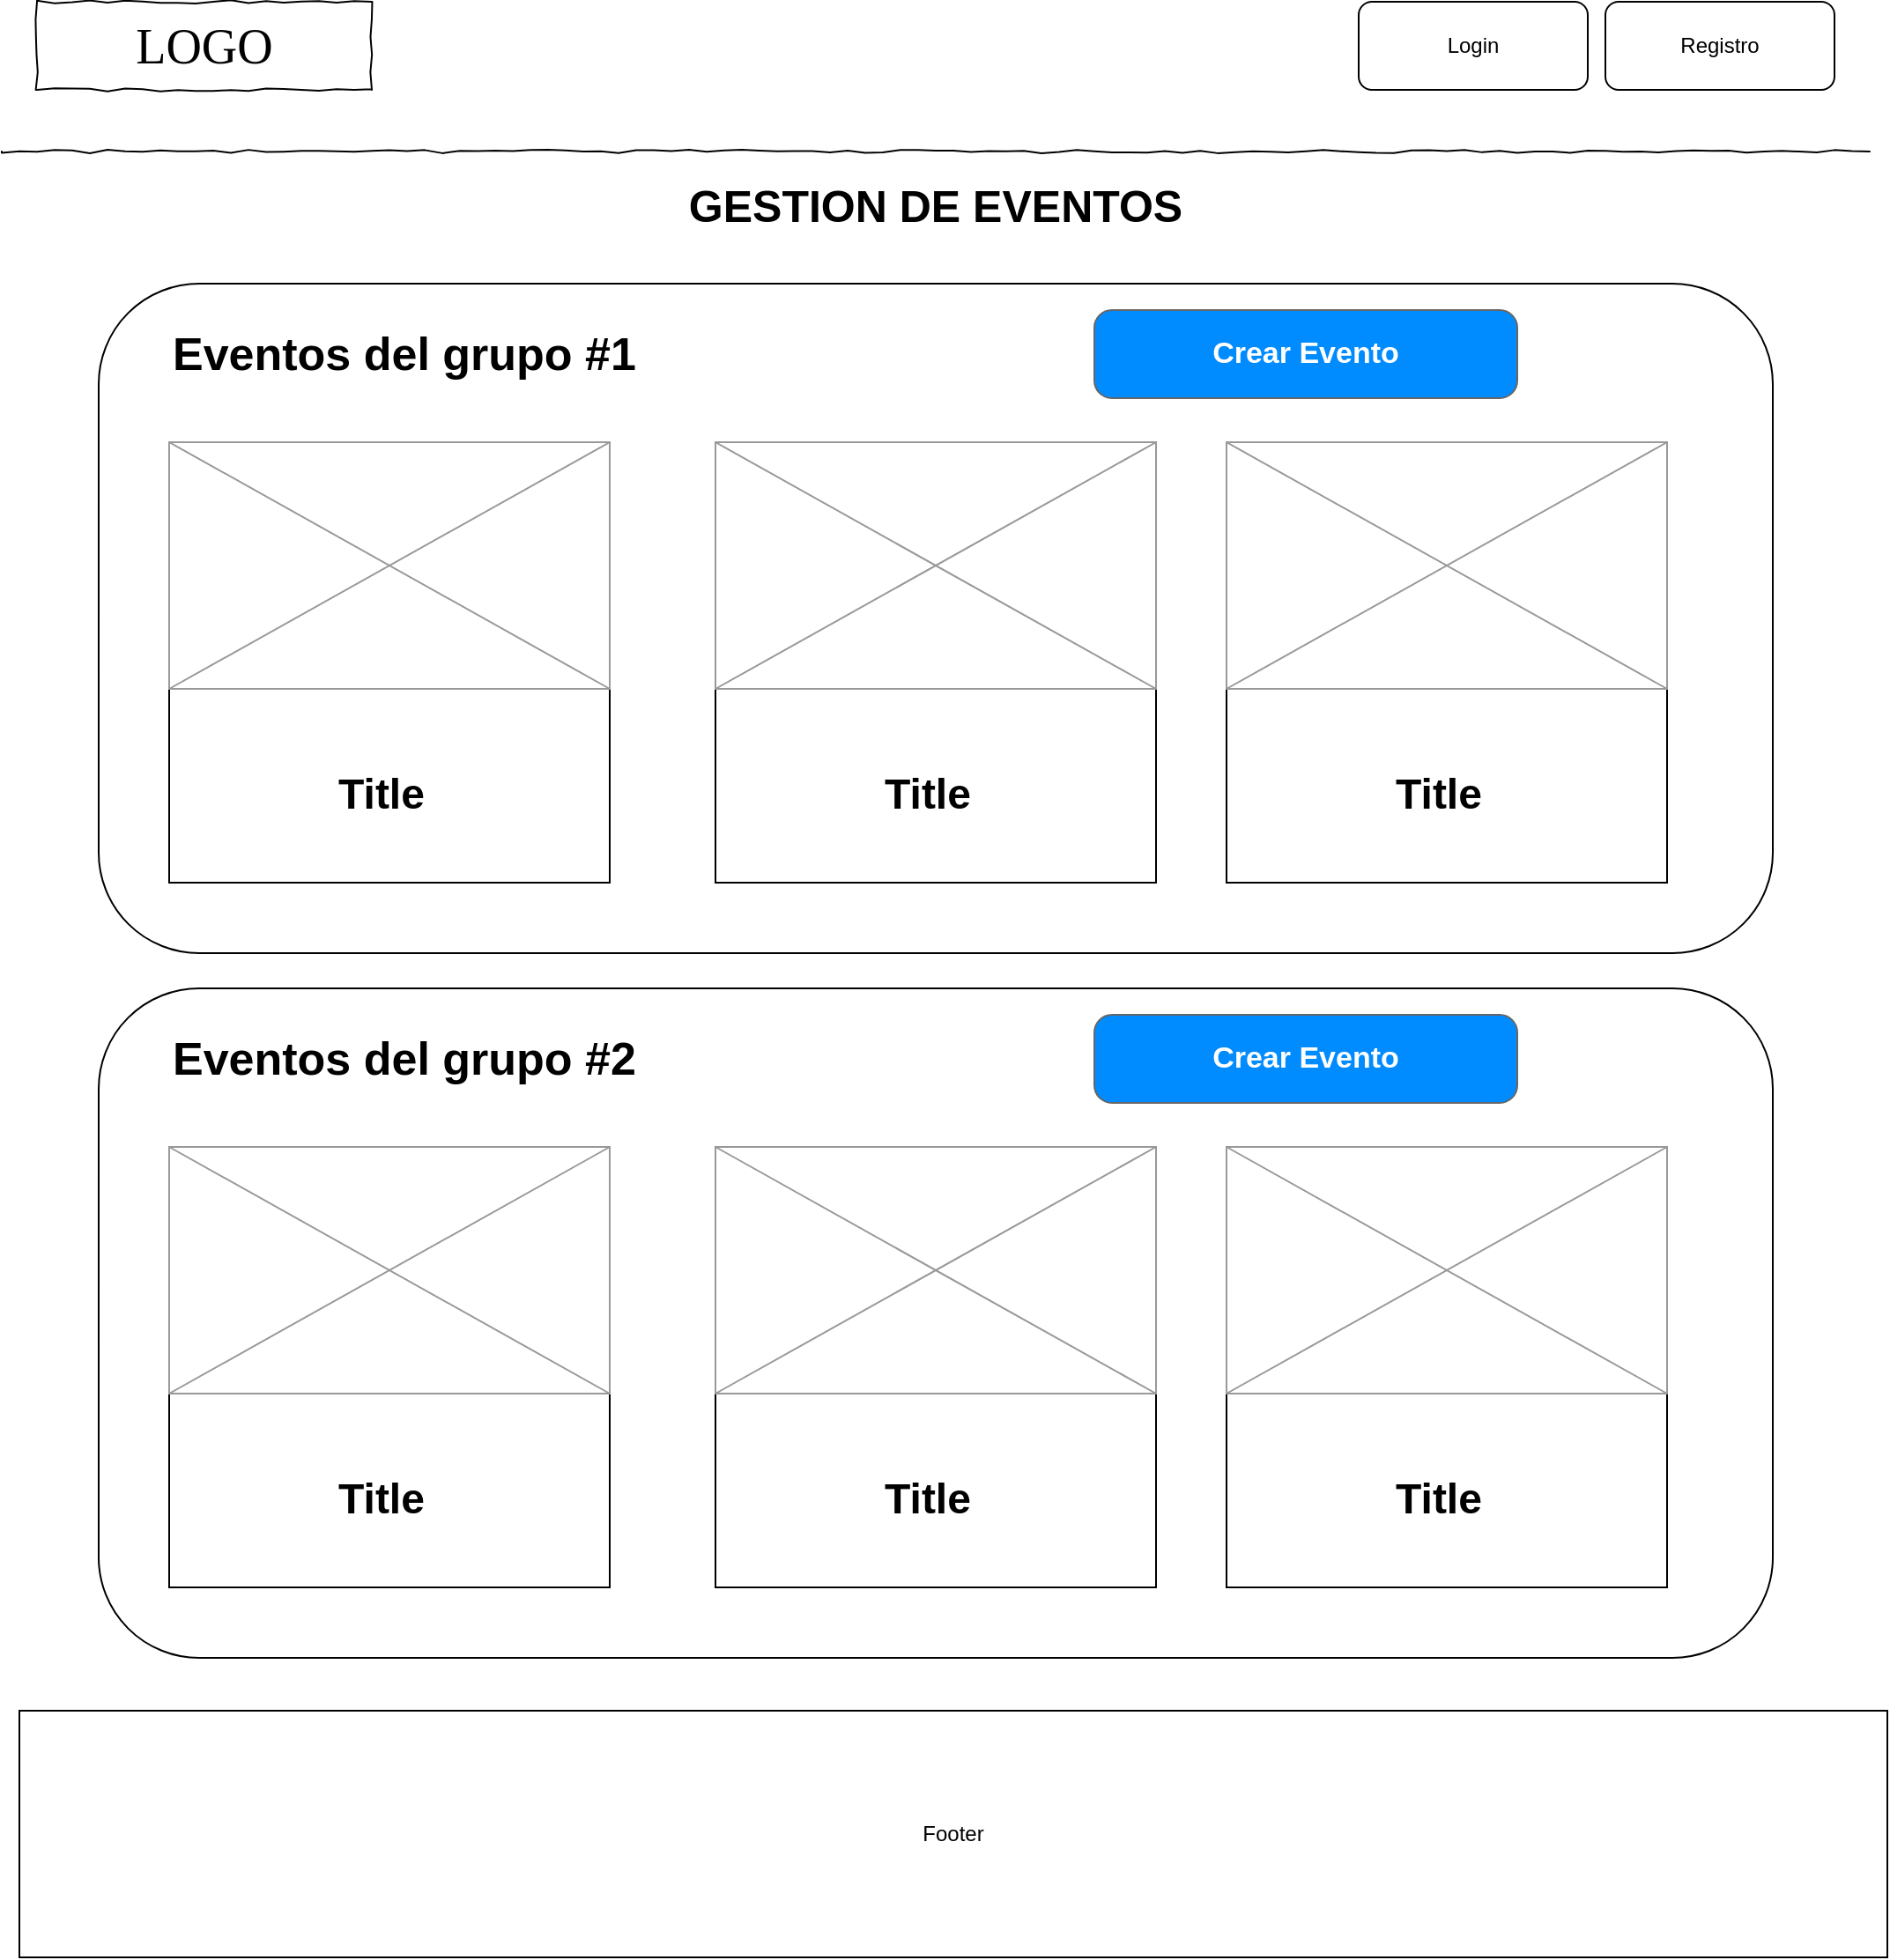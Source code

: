 <mxfile version="12.9.3" type="device"><diagram name="Page-1" id="03018318-947c-dd8e-b7a3-06fadd420f32"><mxGraphModel dx="1355" dy="720" grid="1" gridSize="10" guides="1" tooltips="1" connect="1" arrows="1" fold="1" page="1" pageScale="1" pageWidth="1100" pageHeight="850" background="#ffffff" math="0" shadow="0"><root><mxCell id="0"/><mxCell id="1" parent="0"/><mxCell id="rmlvfO_rkvMNlvK9ngLb-3" value="" style="rounded=1;whiteSpace=wrap;html=1;fontSize=26;align=left;" parent="1" vertex="1"><mxGeometry x="75" y="220" width="950" height="380" as="geometry"/></mxCell><mxCell id="677b7b8949515195-2" value="LOGO" style="whiteSpace=wrap;html=1;rounded=0;shadow=0;labelBackgroundColor=none;strokeWidth=1;fontFamily=Verdana;fontSize=28;align=center;comic=1;" parent="1" vertex="1"><mxGeometry x="40" y="60" width="190" height="50" as="geometry"/></mxCell><mxCell id="677b7b8949515195-9" value="" style="line;strokeWidth=1;html=1;rounded=0;shadow=0;labelBackgroundColor=none;fillColor=none;fontFamily=Verdana;fontSize=14;fontColor=#000000;align=center;comic=1;" parent="1" vertex="1"><mxGeometry x="20" y="140" width="1060" height="10" as="geometry"/></mxCell><mxCell id="pi6-RR_AR5ApZTzSZu6d-4" value="Login" style="rounded=1;whiteSpace=wrap;html=1;" parent="1" vertex="1"><mxGeometry x="790" y="60" width="130" height="50" as="geometry"/></mxCell><mxCell id="pi6-RR_AR5ApZTzSZu6d-5" value="Registro" style="rounded=1;whiteSpace=wrap;html=1;" parent="1" vertex="1"><mxGeometry x="930" y="60" width="130" height="50" as="geometry"/></mxCell><mxCell id="pi6-RR_AR5ApZTzSZu6d-38" value="Footer" style="rounded=0;whiteSpace=wrap;html=1;" parent="1" vertex="1"><mxGeometry x="30" y="1030" width="1060" height="140" as="geometry"/></mxCell><mxCell id="pi6-RR_AR5ApZTzSZu6d-61" value="" style="whiteSpace=wrap;html=1;aspect=fixed;" parent="1" vertex="1"><mxGeometry x="115" y="310" width="250" height="250" as="geometry"/></mxCell><mxCell id="pi6-RR_AR5ApZTzSZu6d-62" value="" style="verticalLabelPosition=bottom;shadow=0;dashed=0;align=center;html=1;verticalAlign=top;strokeWidth=1;shape=mxgraph.mockup.graphics.simpleIcon;strokeColor=#999999;" parent="1" vertex="1"><mxGeometry x="115" y="310" width="250" height="140" as="geometry"/></mxCell><mxCell id="lDlB4-X_woQe3Mc03fGa-1" value="Title" style="text;strokeColor=none;fillColor=none;html=1;fontSize=24;fontStyle=1;verticalAlign=middle;align=center;" parent="1" vertex="1"><mxGeometry x="185" y="490" width="100" height="40" as="geometry"/></mxCell><mxCell id="lDlB4-X_woQe3Mc03fGa-2" value="" style="whiteSpace=wrap;html=1;aspect=fixed;" parent="1" vertex="1"><mxGeometry x="425" y="310" width="250" height="250" as="geometry"/></mxCell><mxCell id="lDlB4-X_woQe3Mc03fGa-3" value="" style="verticalLabelPosition=bottom;shadow=0;dashed=0;align=center;html=1;verticalAlign=top;strokeWidth=1;shape=mxgraph.mockup.graphics.simpleIcon;strokeColor=#999999;" parent="1" vertex="1"><mxGeometry x="425" y="310" width="250" height="140" as="geometry"/></mxCell><mxCell id="lDlB4-X_woQe3Mc03fGa-4" value="Title" style="text;strokeColor=none;fillColor=none;html=1;fontSize=24;fontStyle=1;verticalAlign=middle;align=center;" parent="1" vertex="1"><mxGeometry x="495" y="490" width="100" height="40" as="geometry"/></mxCell><mxCell id="lDlB4-X_woQe3Mc03fGa-5" value="" style="whiteSpace=wrap;html=1;aspect=fixed;" parent="1" vertex="1"><mxGeometry x="715" y="310" width="250" height="250" as="geometry"/></mxCell><mxCell id="lDlB4-X_woQe3Mc03fGa-6" value="" style="verticalLabelPosition=bottom;shadow=0;dashed=0;align=center;html=1;verticalAlign=top;strokeWidth=1;shape=mxgraph.mockup.graphics.simpleIcon;strokeColor=#999999;" parent="1" vertex="1"><mxGeometry x="715" y="310" width="250" height="140" as="geometry"/></mxCell><mxCell id="lDlB4-X_woQe3Mc03fGa-7" value="Title" style="text;strokeColor=none;fillColor=none;html=1;fontSize=24;fontStyle=1;verticalAlign=middle;align=center;" parent="1" vertex="1"><mxGeometry x="785" y="490" width="100" height="40" as="geometry"/></mxCell><mxCell id="rmlvfO_rkvMNlvK9ngLb-2" value="Eventos del grupo #1" style="text;html=1;strokeColor=none;fillColor=none;align=left;verticalAlign=middle;whiteSpace=wrap;rounded=0;fontSize=26;fontStyle=1" parent="1" vertex="1"><mxGeometry x="115" y="250" width="480" height="20" as="geometry"/></mxCell><mxCell id="Ubc5JcaMnAg3IGrRVSGh-2" value="Crear Evento" style="strokeWidth=1;shadow=0;dashed=0;align=center;html=1;shape=mxgraph.mockup.buttons.button;strokeColor=#666666;fontColor=#ffffff;mainText=;buttonStyle=round;fontSize=17;fontStyle=1;fillColor=#008cff;whiteSpace=wrap;" parent="1" vertex="1"><mxGeometry x="640" y="235" width="240" height="50" as="geometry"/></mxCell><mxCell id="vPECILTAbwxfyWrz0wxM-1" value="GESTION DE EVENTOS" style="text;html=1;strokeColor=none;fillColor=none;align=center;verticalAlign=middle;whiteSpace=wrap;rounded=0;fontSize=25;fontStyle=1" vertex="1" parent="1"><mxGeometry x="325" y="160" width="450" height="30" as="geometry"/></mxCell><mxCell id="vPECILTAbwxfyWrz0wxM-4" value="" style="rounded=1;whiteSpace=wrap;html=1;fontSize=26;align=left;" vertex="1" parent="1"><mxGeometry x="75" y="620" width="950" height="380" as="geometry"/></mxCell><mxCell id="vPECILTAbwxfyWrz0wxM-5" value="" style="whiteSpace=wrap;html=1;aspect=fixed;" vertex="1" parent="1"><mxGeometry x="115" y="710" width="250" height="250" as="geometry"/></mxCell><mxCell id="vPECILTAbwxfyWrz0wxM-6" value="" style="verticalLabelPosition=bottom;shadow=0;dashed=0;align=center;html=1;verticalAlign=top;strokeWidth=1;shape=mxgraph.mockup.graphics.simpleIcon;strokeColor=#999999;" vertex="1" parent="1"><mxGeometry x="115" y="710" width="250" height="140" as="geometry"/></mxCell><mxCell id="vPECILTAbwxfyWrz0wxM-7" value="Title" style="text;strokeColor=none;fillColor=none;html=1;fontSize=24;fontStyle=1;verticalAlign=middle;align=center;" vertex="1" parent="1"><mxGeometry x="185" y="890" width="100" height="40" as="geometry"/></mxCell><mxCell id="vPECILTAbwxfyWrz0wxM-8" value="" style="whiteSpace=wrap;html=1;aspect=fixed;" vertex="1" parent="1"><mxGeometry x="425" y="710" width="250" height="250" as="geometry"/></mxCell><mxCell id="vPECILTAbwxfyWrz0wxM-9" value="" style="verticalLabelPosition=bottom;shadow=0;dashed=0;align=center;html=1;verticalAlign=top;strokeWidth=1;shape=mxgraph.mockup.graphics.simpleIcon;strokeColor=#999999;" vertex="1" parent="1"><mxGeometry x="425" y="710" width="250" height="140" as="geometry"/></mxCell><mxCell id="vPECILTAbwxfyWrz0wxM-10" value="Title" style="text;strokeColor=none;fillColor=none;html=1;fontSize=24;fontStyle=1;verticalAlign=middle;align=center;" vertex="1" parent="1"><mxGeometry x="495" y="890" width="100" height="40" as="geometry"/></mxCell><mxCell id="vPECILTAbwxfyWrz0wxM-11" value="" style="whiteSpace=wrap;html=1;aspect=fixed;" vertex="1" parent="1"><mxGeometry x="715" y="710" width="250" height="250" as="geometry"/></mxCell><mxCell id="vPECILTAbwxfyWrz0wxM-12" value="" style="verticalLabelPosition=bottom;shadow=0;dashed=0;align=center;html=1;verticalAlign=top;strokeWidth=1;shape=mxgraph.mockup.graphics.simpleIcon;strokeColor=#999999;" vertex="1" parent="1"><mxGeometry x="715" y="710" width="250" height="140" as="geometry"/></mxCell><mxCell id="vPECILTAbwxfyWrz0wxM-13" value="Title" style="text;strokeColor=none;fillColor=none;html=1;fontSize=24;fontStyle=1;verticalAlign=middle;align=center;" vertex="1" parent="1"><mxGeometry x="785" y="890" width="100" height="40" as="geometry"/></mxCell><mxCell id="vPECILTAbwxfyWrz0wxM-14" value="Eventos del grupo #2" style="text;html=1;strokeColor=none;fillColor=none;align=left;verticalAlign=middle;whiteSpace=wrap;rounded=0;fontSize=26;fontStyle=1" vertex="1" parent="1"><mxGeometry x="115" y="650" width="480" height="20" as="geometry"/></mxCell><mxCell id="vPECILTAbwxfyWrz0wxM-15" value="Crear Evento" style="strokeWidth=1;shadow=0;dashed=0;align=center;html=1;shape=mxgraph.mockup.buttons.button;strokeColor=#666666;fontColor=#ffffff;mainText=;buttonStyle=round;fontSize=17;fontStyle=1;fillColor=#008cff;whiteSpace=wrap;" vertex="1" parent="1"><mxGeometry x="640" y="635" width="240" height="50" as="geometry"/></mxCell></root></mxGraphModel></diagram></mxfile>
